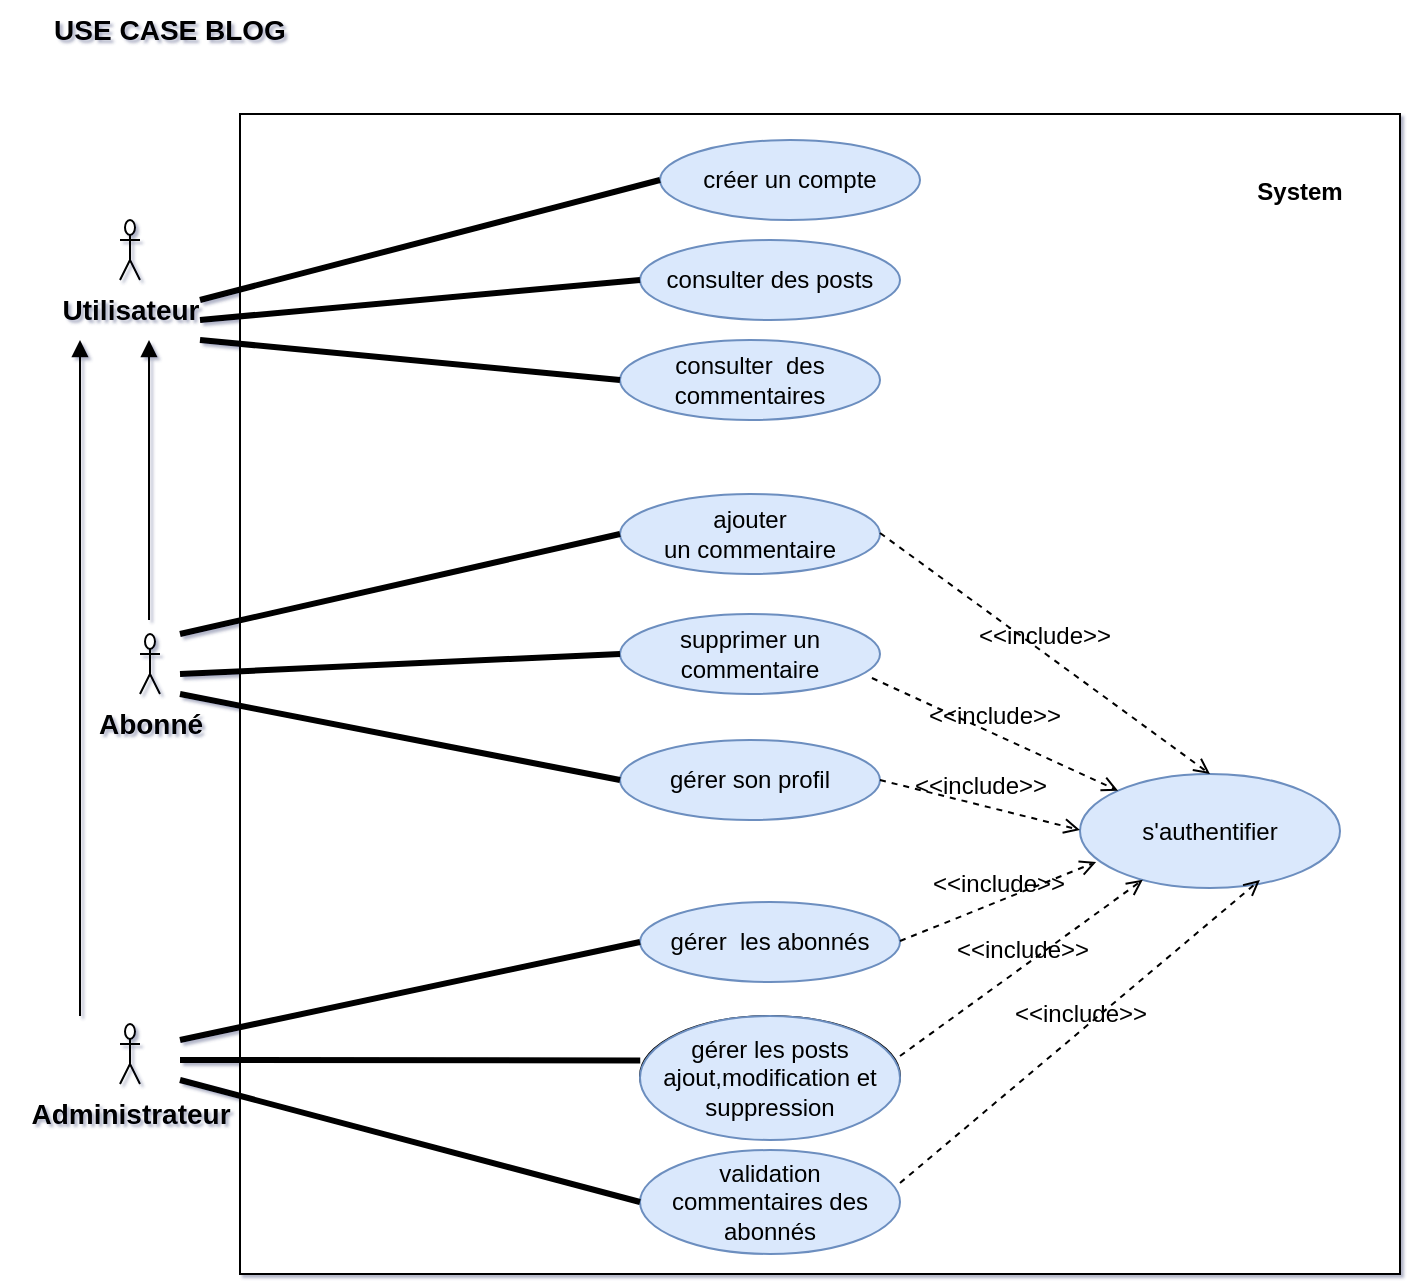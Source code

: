 <mxfile version="16.0.2" type="device"><diagram name="Page-1" id="c4acf3e9-155e-7222-9cf6-157b1a14988f"><mxGraphModel dx="1718" dy="593" grid="1" gridSize="10" guides="1" tooltips="1" connect="1" arrows="1" fold="1" page="1" pageScale="1" pageWidth="850" pageHeight="1100" background="none" math="0" shadow="1"><root><mxCell id="0"/><mxCell id="1" parent="0"/><mxCell id="gUWRkUucYJtizhHc3jri-53" value="" style="whiteSpace=wrap;html=1;aspect=fixed;fontSize=12;" parent="1" vertex="1"><mxGeometry x="110" y="67" width="580" height="580" as="geometry"/></mxCell><mxCell id="gUWRkUucYJtizhHc3jri-3" value="&lt;b&gt;&lt;font style=&quot;font-size: 14px&quot;&gt;USE CASE BLOG&lt;/font&gt;&lt;/b&gt;" style="text;html=1;strokeColor=none;fillColor=none;align=center;verticalAlign=middle;whiteSpace=wrap;rounded=0;" parent="1" vertex="1"><mxGeometry x="-10" y="10" width="170" height="30" as="geometry"/></mxCell><mxCell id="gUWRkUucYJtizhHc3jri-4" value="&lt;b&gt;Utilisateur&lt;/b&gt;" style="shape=umlActor;verticalLabelPosition=bottom;verticalAlign=top;html=1;outlineConnect=0;fontSize=14;" parent="1" vertex="1"><mxGeometry x="50" y="120" width="10" height="30" as="geometry"/></mxCell><mxCell id="gUWRkUucYJtizhHc3jri-9" value="&lt;b&gt;&lt;font style=&quot;font-size: 12px&quot;&gt;System&lt;/font&gt;&lt;/b&gt;" style="text;html=1;strokeColor=none;fillColor=none;align=center;verticalAlign=middle;whiteSpace=wrap;rounded=0;fontSize=14;" parent="1" vertex="1"><mxGeometry x="610" y="90" width="60" height="30" as="geometry"/></mxCell><mxCell id="gUWRkUucYJtizhHc3jri-11" value="&lt;b&gt;Abonné&lt;/b&gt;" style="shape=umlActor;verticalLabelPosition=bottom;verticalAlign=top;html=1;outlineConnect=0;fontSize=14;" parent="1" vertex="1"><mxGeometry x="60" y="327" width="10" height="30" as="geometry"/></mxCell><mxCell id="gUWRkUucYJtizhHc3jri-14" value="&lt;b&gt;Administrateur&lt;/b&gt;" style="shape=umlActor;verticalLabelPosition=bottom;verticalAlign=top;html=1;outlineConnect=0;fontSize=14;" parent="1" vertex="1"><mxGeometry x="50" y="522" width="10" height="30" as="geometry"/></mxCell><mxCell id="gUWRkUucYJtizhHc3jri-16" value="consulter des posts" style="ellipse;whiteSpace=wrap;html=1;fontSize=12;fillColor=#dae8fc;strokeColor=#6c8ebf;" parent="1" vertex="1"><mxGeometry x="310" y="130" width="130" height="40" as="geometry"/></mxCell><mxCell id="gUWRkUucYJtizhHc3jri-17" value="&lt;span&gt;consulter&amp;nbsp; des commentaires&lt;/span&gt;" style="ellipse;whiteSpace=wrap;html=1;fontSize=12;fillColor=#dae8fc;strokeColor=#6c8ebf;" parent="1" vertex="1"><mxGeometry x="300" y="180" width="130" height="40" as="geometry"/></mxCell><mxCell id="gUWRkUucYJtizhHc3jri-19" value="&lt;span&gt;ajouter &lt;br&gt;un commentaire&lt;/span&gt;" style="ellipse;whiteSpace=wrap;html=1;fontSize=12;fillColor=#dae8fc;strokeColor=#6c8ebf;" parent="1" vertex="1"><mxGeometry x="300" y="257" width="130" height="40" as="geometry"/></mxCell><mxCell id="gUWRkUucYJtizhHc3jri-21" value="supprimer un commentaire" style="ellipse;whiteSpace=wrap;html=1;fontSize=12;fillColor=#dae8fc;strokeColor=#6c8ebf;" parent="1" vertex="1"><mxGeometry x="300" y="317" width="130" height="40" as="geometry"/></mxCell><mxCell id="gUWRkUucYJtizhHc3jri-22" value="créer un compte" style="ellipse;whiteSpace=wrap;html=1;fontSize=12;fillColor=#dae8fc;strokeColor=#6c8ebf;" parent="1" vertex="1"><mxGeometry x="320" y="80" width="130" height="40" as="geometry"/></mxCell><mxCell id="gUWRkUucYJtizhHc3jri-23" value="s'authentifier" style="ellipse;whiteSpace=wrap;html=1;fontSize=12;fillColor=#dae8fc;strokeColor=#6c8ebf;" parent="1" vertex="1"><mxGeometry x="530" y="397" width="130" height="57" as="geometry"/></mxCell><mxCell id="gUWRkUucYJtizhHc3jri-24" value="gérer son profil" style="ellipse;whiteSpace=wrap;html=1;fontSize=12;fillColor=#dae8fc;strokeColor=#6c8ebf;" parent="1" vertex="1"><mxGeometry x="300" y="380" width="130" height="40" as="geometry"/></mxCell><mxCell id="gUWRkUucYJtizhHc3jri-26" value="gérer les posts&lt;br&gt;ajout, modification, suppression" style="ellipse;whiteSpace=wrap;html=1;fontSize=12;" parent="1" vertex="1"><mxGeometry x="310" y="518" width="130" height="60" as="geometry"/></mxCell><mxCell id="gUWRkUucYJtizhHc3jri-27" value="validation commentaires des abonnés" style="ellipse;whiteSpace=wrap;html=1;fontSize=12;fillColor=#dae8fc;strokeColor=#6c8ebf;" parent="1" vertex="1"><mxGeometry x="310" y="585" width="130" height="52" as="geometry"/></mxCell><mxCell id="gUWRkUucYJtizhHc3jri-28" value="gérer&amp;nbsp; les abonnés" style="ellipse;whiteSpace=wrap;html=1;fontSize=12;fillColor=#dae8fc;strokeColor=#6c8ebf;" parent="1" vertex="1"><mxGeometry x="310" y="461" width="130" height="40" as="geometry"/></mxCell><mxCell id="gUWRkUucYJtizhHc3jri-30" value="&amp;lt;&amp;lt;include&amp;gt;&amp;gt;" style="html=1;verticalAlign=bottom;labelBackgroundColor=none;endArrow=open;endFill=0;dashed=1;rounded=0;fontSize=12;entryX=0.5;entryY=0;entryDx=0;entryDy=0;" parent="1" target="gUWRkUucYJtizhHc3jri-23" edge="1"><mxGeometry width="160" relative="1" as="geometry"><mxPoint x="430" y="276.5" as="sourcePoint"/><mxPoint x="590" y="276.5" as="targetPoint"/></mxGeometry></mxCell><mxCell id="gUWRkUucYJtizhHc3jri-32" value="&amp;lt;&amp;lt;include&amp;gt;&amp;gt;" style="html=1;verticalAlign=bottom;labelBackgroundColor=none;endArrow=open;endFill=0;dashed=1;rounded=0;fontSize=12;entryX=0;entryY=0;entryDx=0;entryDy=0;exitX=0.969;exitY=0.8;exitDx=0;exitDy=0;exitPerimeter=0;" parent="1" source="gUWRkUucYJtizhHc3jri-21" target="gUWRkUucYJtizhHc3jri-23" edge="1"><mxGeometry width="160" relative="1" as="geometry"><mxPoint x="425" y="380" as="sourcePoint"/><mxPoint x="585" y="380" as="targetPoint"/></mxGeometry></mxCell><mxCell id="gUWRkUucYJtizhHc3jri-33" value="&amp;lt;&amp;lt;include&amp;gt;&amp;gt;" style="html=1;verticalAlign=bottom;labelBackgroundColor=none;endArrow=open;endFill=0;dashed=1;rounded=0;fontSize=12;" parent="1" edge="1"><mxGeometry width="160" relative="1" as="geometry"><mxPoint x="430" y="400" as="sourcePoint"/><mxPoint x="530" y="425" as="targetPoint"/></mxGeometry></mxCell><mxCell id="gUWRkUucYJtizhHc3jri-34" value="&amp;lt;&amp;lt;include&amp;gt;&amp;gt;" style="html=1;verticalAlign=bottom;labelBackgroundColor=none;endArrow=open;endFill=0;dashed=1;rounded=0;fontSize=12;entryX=0.062;entryY=0.772;entryDx=0;entryDy=0;entryPerimeter=0;" parent="1" target="gUWRkUucYJtizhHc3jri-23" edge="1"><mxGeometry width="160" relative="1" as="geometry"><mxPoint x="440" y="480.5" as="sourcePoint"/><mxPoint x="600" y="480.5" as="targetPoint"/></mxGeometry></mxCell><mxCell id="gUWRkUucYJtizhHc3jri-35" value="&amp;lt;&amp;lt;include&amp;gt;&amp;gt;" style="html=1;verticalAlign=bottom;labelBackgroundColor=none;endArrow=open;endFill=0;dashed=1;rounded=0;fontSize=12;entryX=0.692;entryY=0.93;entryDx=0;entryDy=0;entryPerimeter=0;" parent="1" target="gUWRkUucYJtizhHc3jri-23" edge="1"><mxGeometry width="160" relative="1" as="geometry"><mxPoint x="440" y="601.5" as="sourcePoint"/><mxPoint x="600" y="601.5" as="targetPoint"/></mxGeometry></mxCell><mxCell id="gUWRkUucYJtizhHc3jri-36" value="&amp;lt;&amp;lt;include&amp;gt;&amp;gt;" style="html=1;verticalAlign=bottom;labelBackgroundColor=none;endArrow=open;endFill=0;dashed=1;rounded=0;fontSize=12;" parent="1" target="gUWRkUucYJtizhHc3jri-23" edge="1"><mxGeometry width="160" relative="1" as="geometry"><mxPoint x="440" y="538" as="sourcePoint"/><mxPoint x="619.96" y="386.51" as="targetPoint"/></mxGeometry></mxCell><mxCell id="gUWRkUucYJtizhHc3jri-37" value="" style="html=1;verticalAlign=bottom;labelBackgroundColor=none;endArrow=block;endFill=1;rounded=0;fontSize=12;" parent="1" edge="1"><mxGeometry width="160" relative="1" as="geometry"><mxPoint x="30" y="518" as="sourcePoint"/><mxPoint x="30" y="180" as="targetPoint"/></mxGeometry></mxCell><mxCell id="gUWRkUucYJtizhHc3jri-38" value="" style="html=1;verticalAlign=bottom;labelBackgroundColor=none;endArrow=block;endFill=1;rounded=0;fontSize=12;" parent="1" edge="1"><mxGeometry width="160" relative="1" as="geometry"><mxPoint x="64.5" y="320" as="sourcePoint"/><mxPoint x="64.5" y="180" as="targetPoint"/></mxGeometry></mxCell><mxCell id="gUWRkUucYJtizhHc3jri-39" value="" style="endArrow=none;startArrow=none;endFill=0;startFill=0;endSize=8;html=1;verticalAlign=bottom;labelBackgroundColor=none;strokeWidth=3;rounded=0;fontSize=12;entryX=0;entryY=0.5;entryDx=0;entryDy=0;" parent="1" target="gUWRkUucYJtizhHc3jri-22" edge="1"><mxGeometry width="160" relative="1" as="geometry"><mxPoint x="90" y="160" as="sourcePoint"/><mxPoint x="250" y="169" as="targetPoint"/></mxGeometry></mxCell><mxCell id="gUWRkUucYJtizhHc3jri-40" value="" style="endArrow=none;startArrow=none;endFill=0;startFill=0;endSize=8;html=1;verticalAlign=bottom;labelBackgroundColor=none;strokeWidth=3;rounded=0;fontSize=12;entryX=0;entryY=0.5;entryDx=0;entryDy=0;" parent="1" target="gUWRkUucYJtizhHc3jri-17" edge="1"><mxGeometry width="160" relative="1" as="geometry"><mxPoint x="90" y="180" as="sourcePoint"/><mxPoint x="320" y="130" as="targetPoint"/></mxGeometry></mxCell><mxCell id="gUWRkUucYJtizhHc3jri-41" value="" style="endArrow=none;startArrow=none;endFill=0;startFill=0;endSize=8;html=1;verticalAlign=bottom;labelBackgroundColor=none;strokeWidth=3;rounded=0;fontSize=12;entryX=0;entryY=0.5;entryDx=0;entryDy=0;" parent="1" target="gUWRkUucYJtizhHc3jri-16" edge="1"><mxGeometry width="160" relative="1" as="geometry"><mxPoint x="90" y="170" as="sourcePoint"/><mxPoint x="340" y="120" as="targetPoint"/></mxGeometry></mxCell><mxCell id="gUWRkUucYJtizhHc3jri-42" value="" style="endArrow=none;startArrow=none;endFill=0;startFill=0;endSize=8;html=1;verticalAlign=bottom;labelBackgroundColor=none;strokeWidth=3;rounded=0;fontSize=12;entryX=0;entryY=0.5;entryDx=0;entryDy=0;" parent="1" target="gUWRkUucYJtizhHc3jri-19" edge="1"><mxGeometry width="160" relative="1" as="geometry"><mxPoint x="80" y="327" as="sourcePoint"/><mxPoint x="290" y="347" as="targetPoint"/></mxGeometry></mxCell><mxCell id="gUWRkUucYJtizhHc3jri-44" value="" style="endArrow=none;startArrow=none;endFill=0;startFill=0;endSize=8;html=1;verticalAlign=bottom;labelBackgroundColor=none;strokeWidth=3;rounded=0;fontSize=12;entryX=0;entryY=0.5;entryDx=0;entryDy=0;" parent="1" target="gUWRkUucYJtizhHc3jri-21" edge="1"><mxGeometry width="160" relative="1" as="geometry"><mxPoint x="80" y="347" as="sourcePoint"/><mxPoint x="290" y="367" as="targetPoint"/></mxGeometry></mxCell><mxCell id="gUWRkUucYJtizhHc3jri-45" value="" style="endArrow=none;startArrow=none;endFill=0;startFill=0;endSize=8;html=1;verticalAlign=bottom;labelBackgroundColor=none;strokeWidth=3;rounded=0;fontSize=12;entryX=0;entryY=0.5;entryDx=0;entryDy=0;" parent="1" target="gUWRkUucYJtizhHc3jri-24" edge="1"><mxGeometry width="160" relative="1" as="geometry"><mxPoint x="80" y="357" as="sourcePoint"/><mxPoint x="290" y="377" as="targetPoint"/></mxGeometry></mxCell><mxCell id="gUWRkUucYJtizhHc3jri-46" value="" style="endArrow=none;startArrow=none;endFill=0;startFill=0;endSize=8;html=1;verticalAlign=bottom;labelBackgroundColor=none;strokeWidth=3;rounded=0;fontSize=12;entryX=0;entryY=0.5;entryDx=0;entryDy=0;" parent="1" target="gUWRkUucYJtizhHc3jri-27" edge="1"><mxGeometry width="160" relative="1" as="geometry"><mxPoint x="80" y="550" as="sourcePoint"/><mxPoint x="290" y="570" as="targetPoint"/></mxGeometry></mxCell><mxCell id="gUWRkUucYJtizhHc3jri-47" value="" style="endArrow=none;startArrow=none;endFill=0;startFill=0;endSize=8;html=1;verticalAlign=bottom;labelBackgroundColor=none;strokeWidth=3;rounded=0;fontSize=12;entryX=0.316;entryY=0.825;entryDx=0;entryDy=0;entryPerimeter=0;" parent="1" edge="1"><mxGeometry width="160" relative="1" as="geometry"><mxPoint x="80" y="540" as="sourcePoint"/><mxPoint x="310.12" y="540.25" as="targetPoint"/></mxGeometry></mxCell><mxCell id="gUWRkUucYJtizhHc3jri-48" value="" style="endArrow=none;startArrow=none;endFill=0;startFill=0;endSize=8;html=1;verticalAlign=bottom;labelBackgroundColor=none;strokeWidth=3;rounded=0;fontSize=12;entryX=0;entryY=0.5;entryDx=0;entryDy=0;" parent="1" target="gUWRkUucYJtizhHc3jri-28" edge="1"><mxGeometry width="160" relative="1" as="geometry"><mxPoint x="80" y="530" as="sourcePoint"/><mxPoint x="290" y="550" as="targetPoint"/></mxGeometry></mxCell><mxCell id="gUWRkUucYJtizhHc3jri-50" value="gérer les posts&lt;br&gt;ajout,modification et suppression" style="ellipse;whiteSpace=wrap;html=1;fontSize=12;fillColor=#dae8fc;strokeColor=#6c8ebf;" parent="1" vertex="1"><mxGeometry x="310" y="518" width="130" height="62" as="geometry"/></mxCell></root></mxGraphModel></diagram></mxfile>